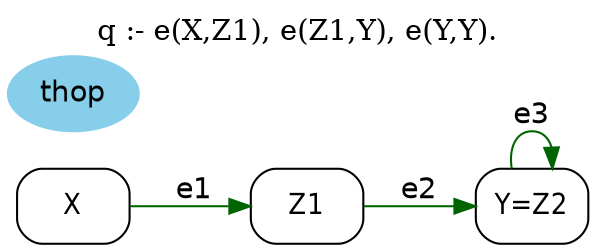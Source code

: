 digraph G {
	graph [bb="0,0,269.19,113",
		label="q :- e(X,Z1), e(Z1,Y), e(Y,Y).",
		labelloc=t,
		lheight=0.21,
		lp="134.6,101.5",
		lwidth=2.35,
		rankdir=LR
	];
	node [label="\N"];
	Z1	 [fontname="Helvetica-Narrow",
		height=0.5,
		pos="136.19,18",
		shape=box,
		style=rounded,
		width=0.75];
	Y	 [fontname="Helvetica-Narrow",
		height=0.5,
		label="Y=Z2",
		pos="242.19,18",
		shape=box,
		style=rounded,
		width=0.75];
	Z1 -> Y	 [color=darkgreen,
		fontname=helvetica,
		label=e2,
		lp="189.19,25.5",
		pos="e,214.85,18 163.22,18 175.83,18 191.05,18 204.74,18"];
	Y -> Y	 [color=darkgreen,
		fontname=helvetica,
		label=e3,
		lp="242.19,61.5",
		pos="e,251.6,36.153 232.79,36.153 231.34,45.539 234.48,54 242.19,54 246.9,54 249.9,50.858 251.2,46.28"];
	X	 [fontname="Helvetica-Narrow",
		height=0.5,
		pos="28.597,18",
		shape=box,
		style=rounded,
		width=0.75];
	X -> Z1	 [color=darkgreen,
		fontname=helvetica,
		label=e1,
		lp="83.195,25.5",
		pos="e,109.05,18 55.749,18 68.747,18 84.521,18 98.646,18"];
	thop	 [color=skyblue,
		fillcolor=skyblue,
		fontname=helvetica,
		height=0.5,
		pos="28.597,72",
		shape=oval,
		style="filled,rounded",
		width=0.79437];
}
